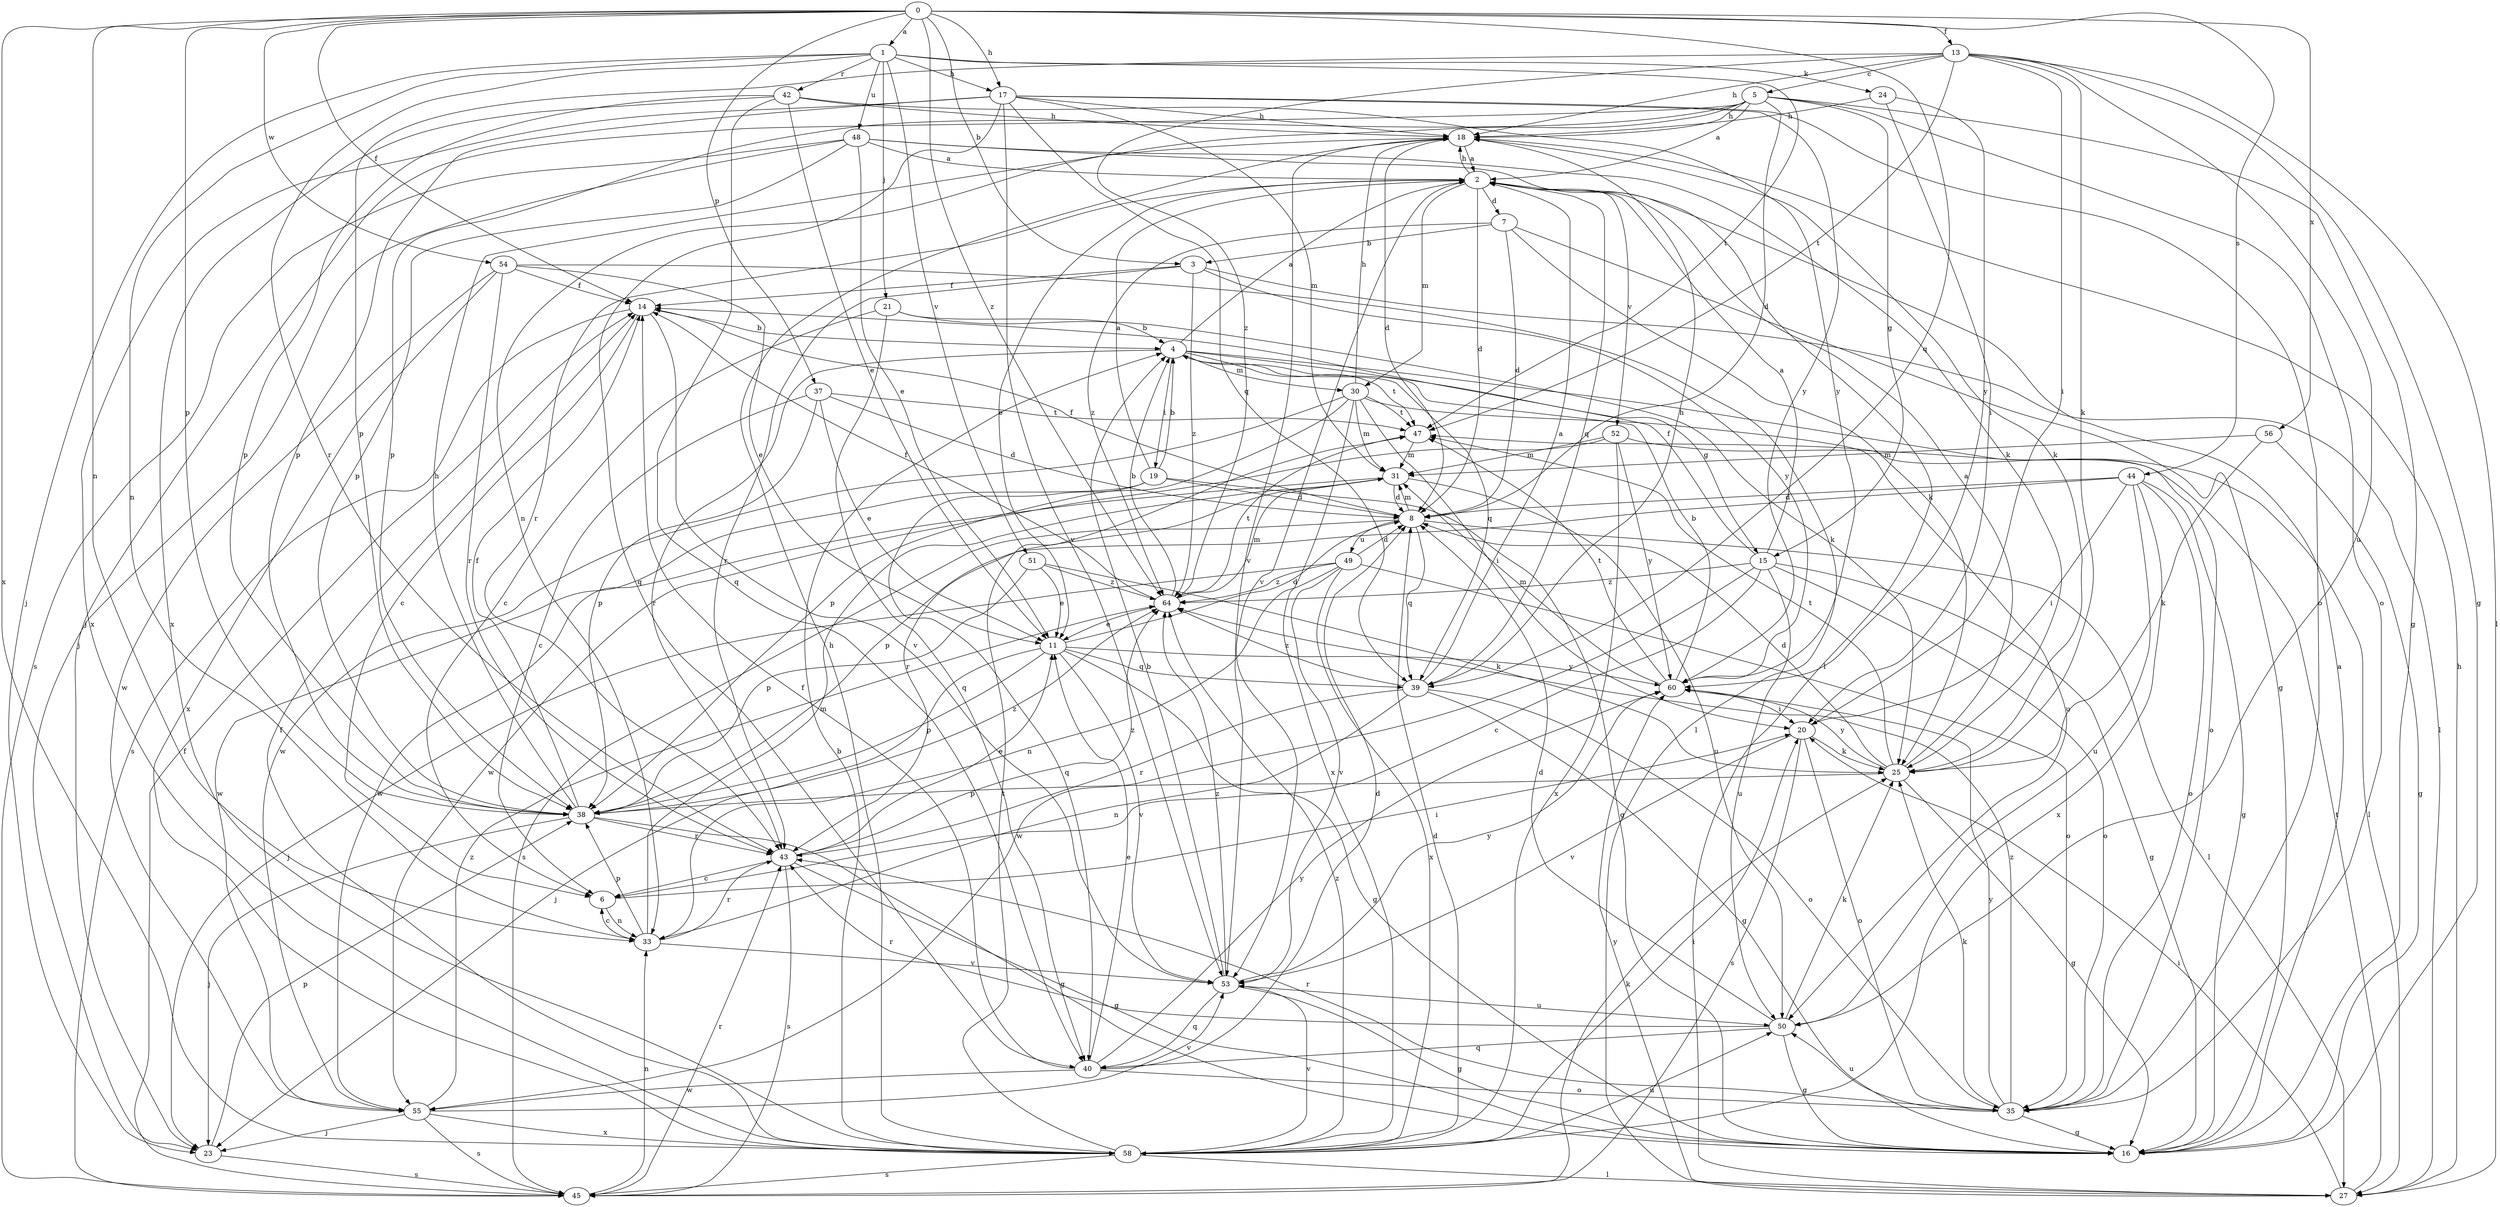 strict digraph  {
0;
1;
2;
3;
4;
5;
6;
7;
8;
11;
13;
14;
15;
16;
17;
18;
19;
20;
21;
23;
24;
25;
27;
30;
31;
33;
35;
37;
38;
39;
40;
42;
43;
44;
45;
47;
48;
49;
50;
51;
52;
53;
54;
55;
56;
58;
60;
64;
0 -> 1  [label=a];
0 -> 3  [label=b];
0 -> 13  [label=f];
0 -> 14  [label=f];
0 -> 17  [label=h];
0 -> 33  [label=n];
0 -> 37  [label=p];
0 -> 38  [label=p];
0 -> 39  [label=q];
0 -> 44  [label=s];
0 -> 54  [label=w];
0 -> 56  [label=x];
0 -> 58  [label=x];
0 -> 64  [label=z];
1 -> 17  [label=h];
1 -> 21  [label=j];
1 -> 23  [label=j];
1 -> 24  [label=k];
1 -> 33  [label=n];
1 -> 42  [label=r];
1 -> 43  [label=r];
1 -> 47  [label=t];
1 -> 48  [label=u];
1 -> 51  [label=v];
2 -> 7  [label=d];
2 -> 8  [label=d];
2 -> 11  [label=e];
2 -> 18  [label=h];
2 -> 30  [label=m];
2 -> 39  [label=q];
2 -> 43  [label=r];
2 -> 52  [label=v];
2 -> 53  [label=v];
3 -> 14  [label=f];
3 -> 27  [label=l];
3 -> 43  [label=r];
3 -> 60  [label=y];
3 -> 64  [label=z];
4 -> 2  [label=a];
4 -> 15  [label=g];
4 -> 19  [label=i];
4 -> 30  [label=m];
4 -> 35  [label=o];
4 -> 39  [label=q];
4 -> 43  [label=r];
4 -> 47  [label=t];
5 -> 2  [label=a];
5 -> 8  [label=d];
5 -> 15  [label=g];
5 -> 16  [label=g];
5 -> 18  [label=h];
5 -> 23  [label=j];
5 -> 33  [label=n];
5 -> 35  [label=o];
5 -> 38  [label=p];
6 -> 20  [label=i];
6 -> 33  [label=n];
7 -> 3  [label=b];
7 -> 8  [label=d];
7 -> 16  [label=g];
7 -> 25  [label=k];
7 -> 64  [label=z];
8 -> 14  [label=f];
8 -> 27  [label=l];
8 -> 31  [label=m];
8 -> 39  [label=q];
8 -> 45  [label=s];
8 -> 49  [label=u];
11 -> 8  [label=d];
11 -> 16  [label=g];
11 -> 23  [label=j];
11 -> 38  [label=p];
11 -> 39  [label=q];
11 -> 53  [label=v];
11 -> 60  [label=y];
13 -> 5  [label=c];
13 -> 16  [label=g];
13 -> 18  [label=h];
13 -> 20  [label=i];
13 -> 25  [label=k];
13 -> 27  [label=l];
13 -> 38  [label=p];
13 -> 47  [label=t];
13 -> 50  [label=u];
13 -> 64  [label=z];
14 -> 4  [label=b];
14 -> 6  [label=c];
14 -> 45  [label=s];
14 -> 53  [label=v];
15 -> 2  [label=a];
15 -> 6  [label=c];
15 -> 14  [label=f];
15 -> 16  [label=g];
15 -> 35  [label=o];
15 -> 50  [label=u];
15 -> 55  [label=w];
15 -> 64  [label=z];
16 -> 2  [label=a];
17 -> 18  [label=h];
17 -> 31  [label=m];
17 -> 35  [label=o];
17 -> 38  [label=p];
17 -> 39  [label=q];
17 -> 40  [label=q];
17 -> 53  [label=v];
17 -> 58  [label=x];
17 -> 60  [label=y];
18 -> 2  [label=a];
18 -> 8  [label=d];
18 -> 25  [label=k];
18 -> 53  [label=v];
19 -> 2  [label=a];
19 -> 4  [label=b];
19 -> 8  [label=d];
19 -> 16  [label=g];
19 -> 40  [label=q];
19 -> 55  [label=w];
20 -> 25  [label=k];
20 -> 35  [label=o];
20 -> 45  [label=s];
20 -> 53  [label=v];
21 -> 4  [label=b];
21 -> 6  [label=c];
21 -> 25  [label=k];
21 -> 40  [label=q];
23 -> 38  [label=p];
23 -> 45  [label=s];
24 -> 18  [label=h];
24 -> 20  [label=i];
24 -> 60  [label=y];
25 -> 2  [label=a];
25 -> 8  [label=d];
25 -> 16  [label=g];
25 -> 38  [label=p];
25 -> 47  [label=t];
25 -> 60  [label=y];
27 -> 18  [label=h];
27 -> 20  [label=i];
27 -> 47  [label=t];
27 -> 60  [label=y];
30 -> 18  [label=h];
30 -> 20  [label=i];
30 -> 31  [label=m];
30 -> 38  [label=p];
30 -> 47  [label=t];
30 -> 50  [label=u];
30 -> 55  [label=w];
30 -> 58  [label=x];
31 -> 8  [label=d];
31 -> 43  [label=r];
31 -> 50  [label=u];
31 -> 55  [label=w];
33 -> 6  [label=c];
33 -> 31  [label=m];
33 -> 38  [label=p];
33 -> 43  [label=r];
33 -> 53  [label=v];
35 -> 16  [label=g];
35 -> 25  [label=k];
35 -> 43  [label=r];
35 -> 50  [label=u];
35 -> 60  [label=y];
35 -> 64  [label=z];
37 -> 6  [label=c];
37 -> 8  [label=d];
37 -> 11  [label=e];
37 -> 38  [label=p];
37 -> 47  [label=t];
38 -> 14  [label=f];
38 -> 16  [label=g];
38 -> 18  [label=h];
38 -> 23  [label=j];
38 -> 43  [label=r];
38 -> 64  [label=z];
39 -> 2  [label=a];
39 -> 16  [label=g];
39 -> 18  [label=h];
39 -> 33  [label=n];
39 -> 35  [label=o];
39 -> 43  [label=r];
39 -> 64  [label=z];
40 -> 8  [label=d];
40 -> 11  [label=e];
40 -> 14  [label=f];
40 -> 35  [label=o];
40 -> 55  [label=w];
40 -> 60  [label=y];
42 -> 11  [label=e];
42 -> 18  [label=h];
42 -> 38  [label=p];
42 -> 40  [label=q];
42 -> 58  [label=x];
42 -> 60  [label=y];
43 -> 6  [label=c];
43 -> 11  [label=e];
43 -> 16  [label=g];
43 -> 45  [label=s];
43 -> 64  [label=z];
44 -> 8  [label=d];
44 -> 16  [label=g];
44 -> 20  [label=i];
44 -> 35  [label=o];
44 -> 38  [label=p];
44 -> 50  [label=u];
44 -> 58  [label=x];
45 -> 14  [label=f];
45 -> 25  [label=k];
45 -> 33  [label=n];
45 -> 43  [label=r];
47 -> 31  [label=m];
48 -> 2  [label=a];
48 -> 11  [label=e];
48 -> 23  [label=j];
48 -> 25  [label=k];
48 -> 27  [label=l];
48 -> 38  [label=p];
48 -> 45  [label=s];
49 -> 8  [label=d];
49 -> 23  [label=j];
49 -> 33  [label=n];
49 -> 35  [label=o];
49 -> 53  [label=v];
49 -> 58  [label=x];
49 -> 64  [label=z];
50 -> 8  [label=d];
50 -> 16  [label=g];
50 -> 25  [label=k];
50 -> 40  [label=q];
50 -> 43  [label=r];
51 -> 11  [label=e];
51 -> 25  [label=k];
51 -> 38  [label=p];
51 -> 64  [label=z];
52 -> 27  [label=l];
52 -> 31  [label=m];
52 -> 55  [label=w];
52 -> 58  [label=x];
52 -> 60  [label=y];
53 -> 4  [label=b];
53 -> 16  [label=g];
53 -> 40  [label=q];
53 -> 50  [label=u];
53 -> 60  [label=y];
53 -> 64  [label=z];
54 -> 11  [label=e];
54 -> 14  [label=f];
54 -> 27  [label=l];
54 -> 43  [label=r];
54 -> 55  [label=w];
54 -> 58  [label=x];
55 -> 23  [label=j];
55 -> 45  [label=s];
55 -> 53  [label=v];
55 -> 58  [label=x];
55 -> 64  [label=z];
56 -> 16  [label=g];
56 -> 25  [label=k];
56 -> 31  [label=m];
58 -> 4  [label=b];
58 -> 8  [label=d];
58 -> 14  [label=f];
58 -> 18  [label=h];
58 -> 20  [label=i];
58 -> 27  [label=l];
58 -> 45  [label=s];
58 -> 47  [label=t];
58 -> 50  [label=u];
58 -> 53  [label=v];
58 -> 64  [label=z];
60 -> 4  [label=b];
60 -> 20  [label=i];
60 -> 31  [label=m];
60 -> 47  [label=t];
64 -> 4  [label=b];
64 -> 11  [label=e];
64 -> 14  [label=f];
64 -> 31  [label=m];
64 -> 47  [label=t];
}
